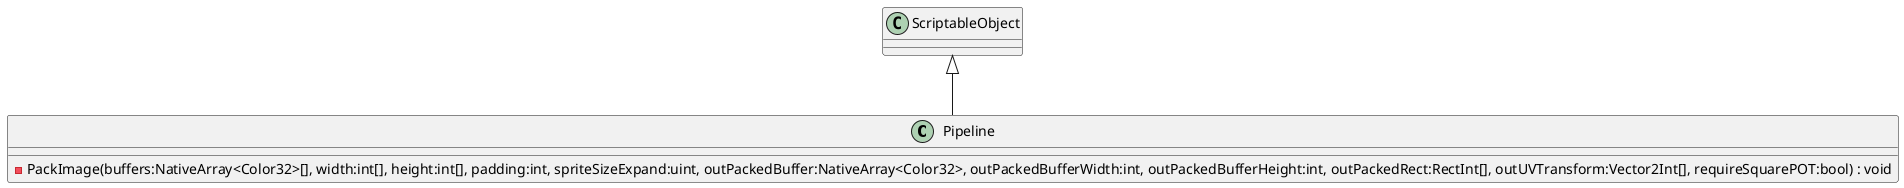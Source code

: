 @startuml
class Pipeline {
    - PackImage(buffers:NativeArray<Color32>[], width:int[], height:int[], padding:int, spriteSizeExpand:uint, outPackedBuffer:NativeArray<Color32>, outPackedBufferWidth:int, outPackedBufferHeight:int, outPackedRect:RectInt[], outUVTransform:Vector2Int[], requireSquarePOT:bool) : void
}
ScriptableObject <|-- Pipeline
@enduml
